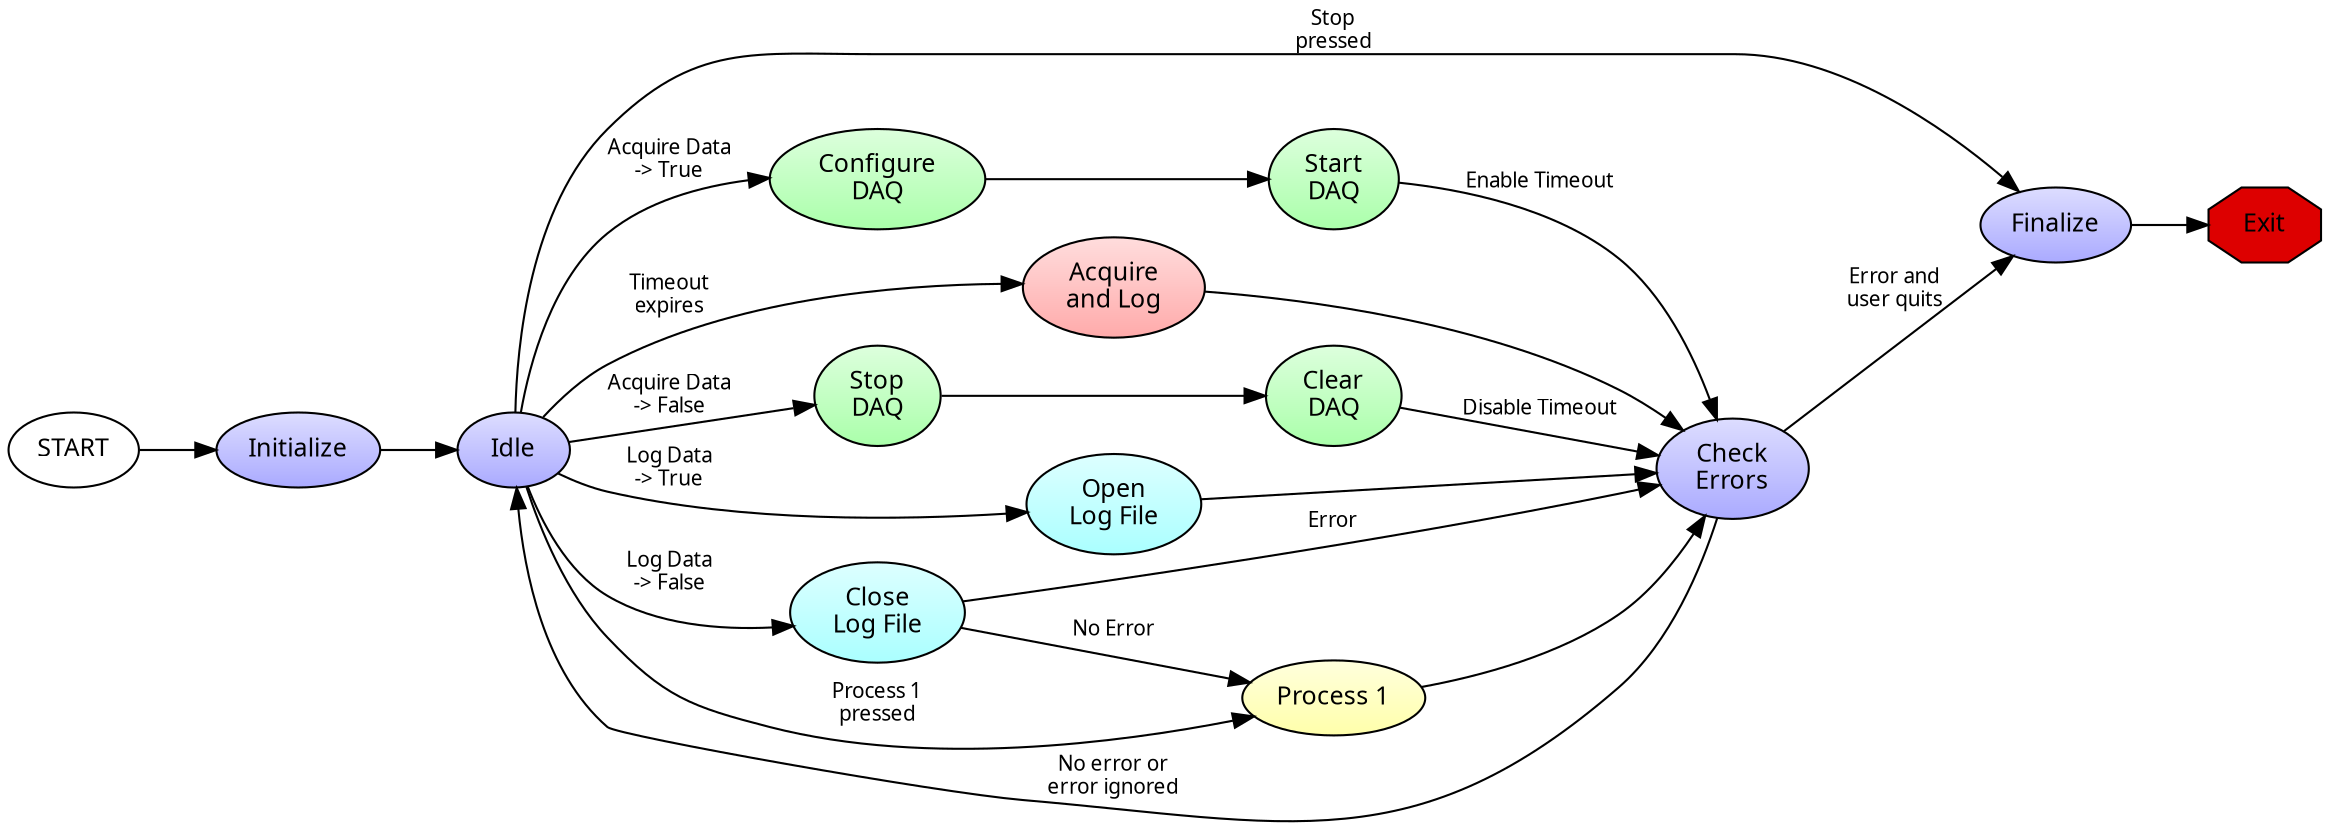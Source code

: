 digraph {
	graph [bgcolor=transparent, dpi=300];
	rankdir=LR;
    node [fontname="Sans", fontsize=12, fillcolor="#AAAAFF:#DDDDFF", gradientangle=90, style=filled];
	edge [fontname="Sans", fontsize=10];
	
	START [fillcolor="white"];
	init   [label="Initialize"];
	idle  [label="Idle"];
	error [label="Check\nErrors"];
	quit  [label="Finalize"];
	config [label="Configure\nDAQ", fillcolor="#AAFFAA:#DDFFDD"];
	start [label="Start\nDAQ", fillcolor="#AAFFAA:#DDFFDD"];
	data  [label="Acquire\nand Log", fillcolor="#FFAAAA:#FFDDDD"];
	stop  [label="Stop\nDAQ", fillcolor="#AAFFAA:#DDFFDD"];
	clear [label="Clear\nDAQ", fillcolor="#AAFFAA:#DDFFDD"];
	open  [label="Open\nLog File", fillcolor="#AAFFFF:#DDFFFF"];
	close [label="Close\nLog File", fillcolor="#AAFFFF:#DDFFFF"];
	proc1 [label="Process 1", fillcolor="#FFFFAA:#FFFFDD"];
	exit [label="Exit", shape="octagon", fillcolor="#DD0000", style=filled];
 
    START -> init;
	init -> idle;
	idle -> config [label="Acquire Data\n-> True"];
	config -> start;
	start -> error [label="Enable Timeout"];
	idle -> stop [label="Acquire Data\n-> False"];
	stop -> clear;
	clear -> error [label="Disable Timeout"];
	idle -> open [label="Log Data\n-> True"];
	open -> error;
	idle -> close [label="Log Data\n-> False"];
	close -> proc1 [label="No Error"];
	close -> error [label="Error"];
	idle -> data [label="Timeout\nexpires"];
	data -> error;
	error -> idle [label="No error or\nerror ignored"];
	error -> quit [label="Error and\nuser quits"];
	idle -> quit [label="Stop\npressed"];
	idle -> proc1 [label="Process 1\npressed"];
	proc1 -> error;
	quit -> exit;
	
//	{rank = same; timer1; timer2;}
}